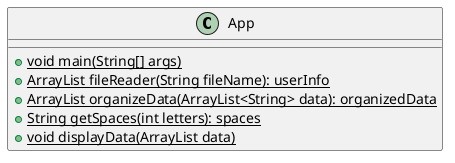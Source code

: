 @startuml

class App {
    +{static}void main(String[] args)
    +{static}ArrayList fileReader(String fileName): userInfo
    +{static}ArrayList organizeData(ArrayList<String> data): organizedData
    +{static}String getSpaces(int letters): spaces
    +{static}void displayData(ArrayList data)

}
@enduml